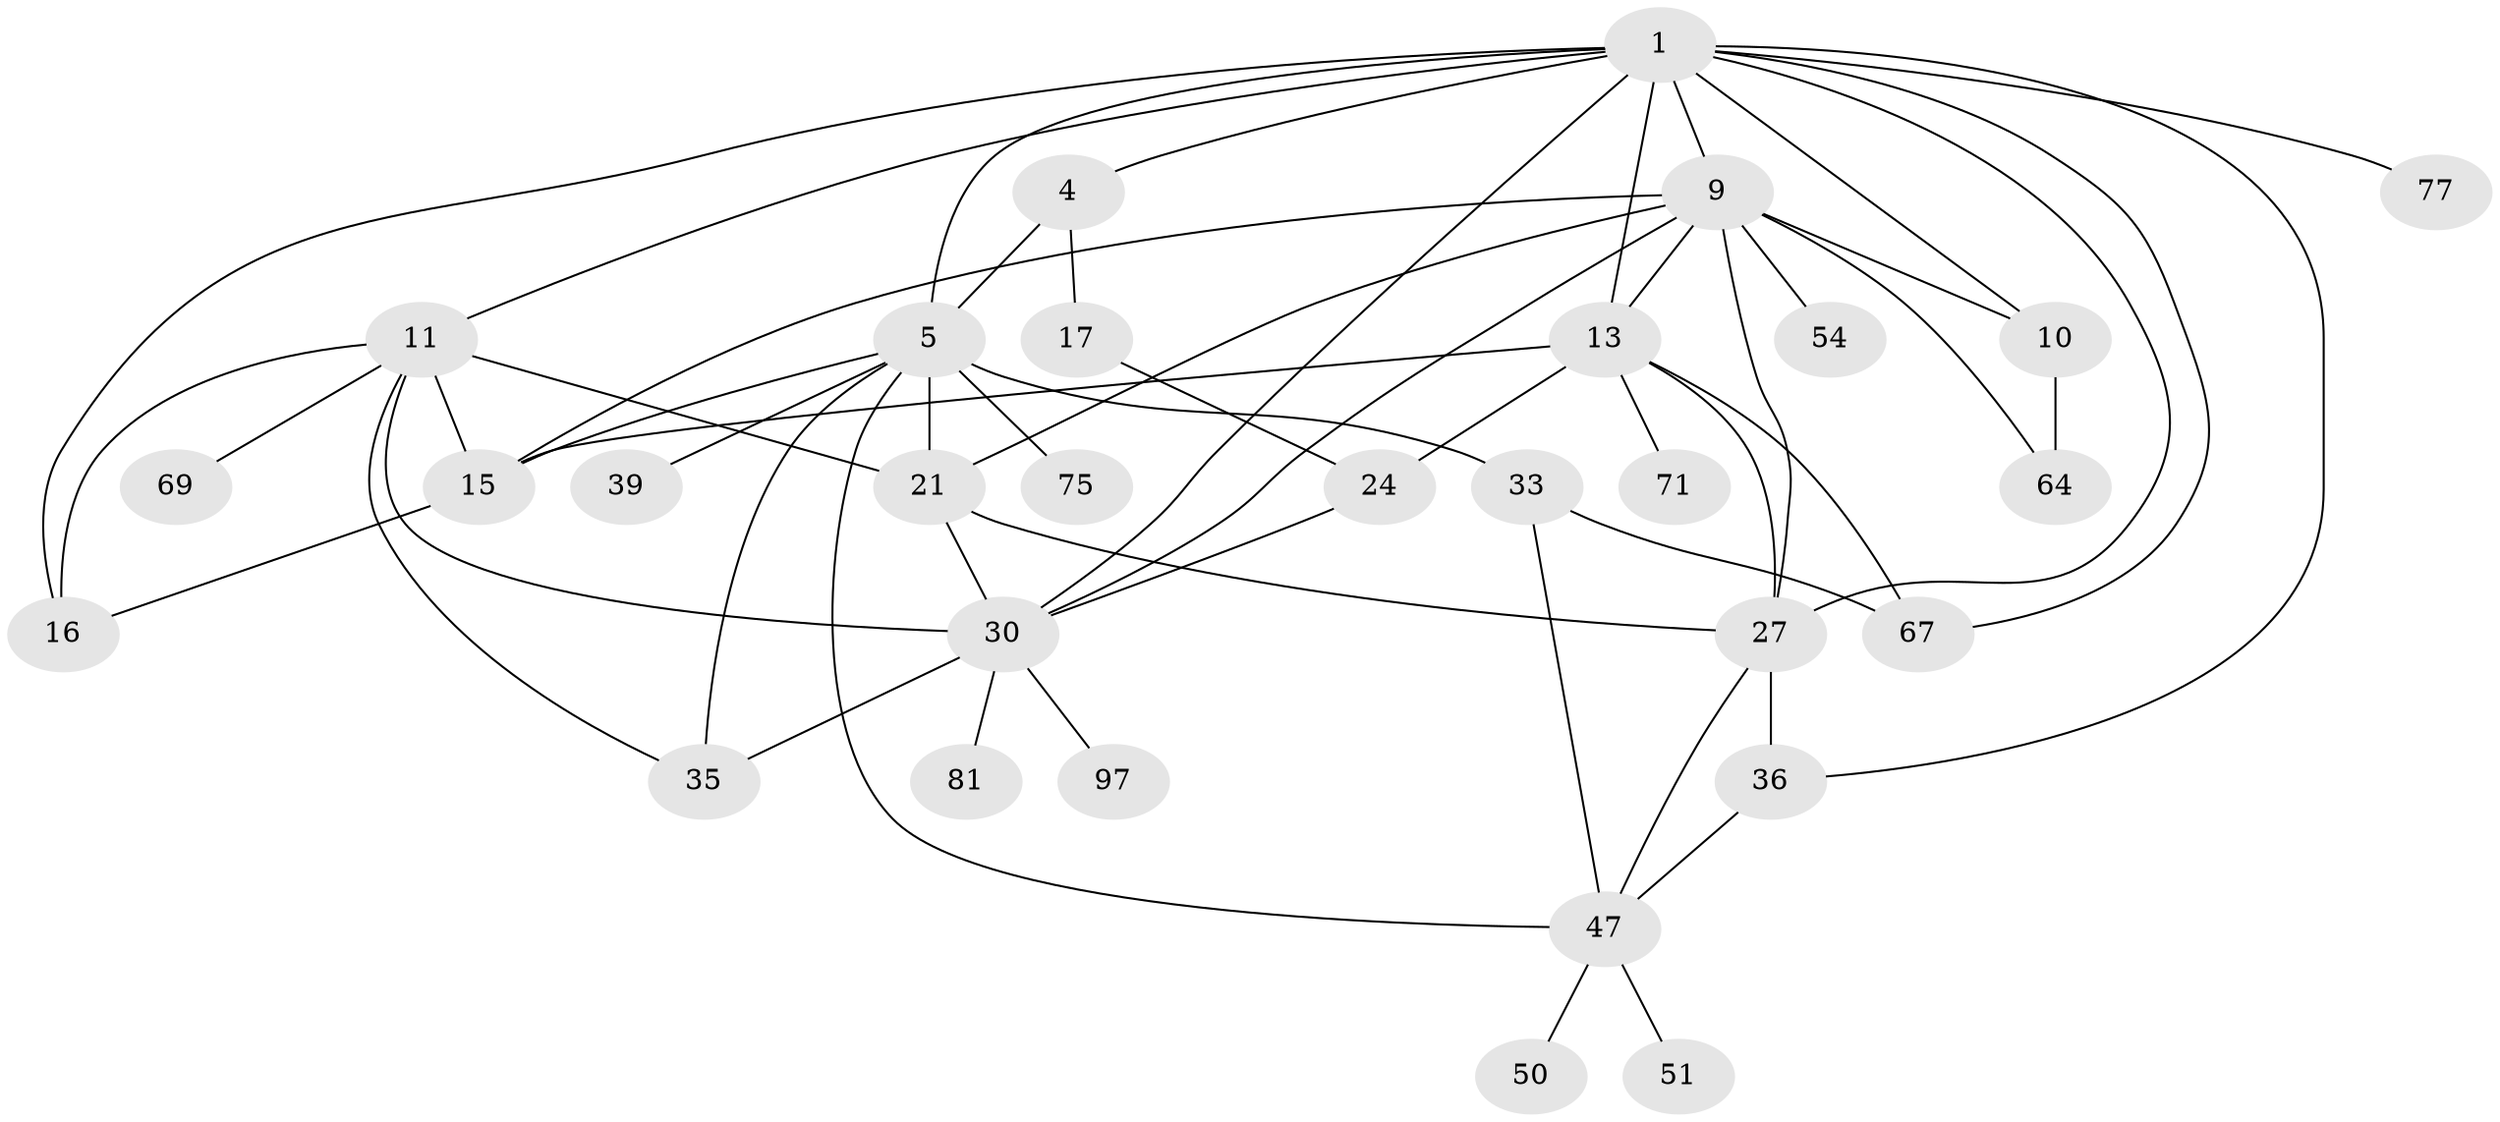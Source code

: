// original degree distribution, {7: 0.029411764705882353, 5: 0.0784313725490196, 4: 0.13725490196078433, 2: 0.3627450980392157, 6: 0.00980392156862745, 1: 0.23529411764705882, 3: 0.14705882352941177}
// Generated by graph-tools (version 1.1) at 2025/17/03/04/25 18:17:11]
// undirected, 30 vertices, 56 edges
graph export_dot {
graph [start="1"]
  node [color=gray90,style=filled];
  1 [super="+6+3+2+79"];
  4 [super="+89+7+14"];
  5 [super="+8"];
  9 [super="+40+18+12"];
  10 [super="+60"];
  11 [super="+29+23"];
  13 [super="+43+19+65+55"];
  15 [super="+22"];
  16 [super="+58"];
  17;
  21 [super="+86+41+92+74"];
  24 [super="+46+98"];
  27 [super="+56+44"];
  30 [super="+78+32+61"];
  33 [super="+49"];
  35;
  36 [super="+84"];
  39;
  47 [super="+48+73"];
  50 [super="+82"];
  51;
  54;
  64 [super="+99"];
  67 [super="+90+83"];
  69;
  71;
  75;
  77;
  81;
  97;
  1 -- 5;
  1 -- 10;
  1 -- 67;
  1 -- 11;
  1 -- 77;
  1 -- 30;
  1 -- 13 [weight=2];
  1 -- 4;
  1 -- 27;
  1 -- 9 [weight=2];
  1 -- 16;
  1 -- 36;
  4 -- 17;
  4 -- 5 [weight=2];
  5 -- 33;
  5 -- 35;
  5 -- 39;
  5 -- 75;
  5 -- 15;
  5 -- 47;
  5 -- 21;
  9 -- 54;
  9 -- 64;
  9 -- 10;
  9 -- 15;
  9 -- 21 [weight=2];
  9 -- 27;
  9 -- 30;
  9 -- 13;
  10 -- 64;
  11 -- 16;
  11 -- 21 [weight=2];
  11 -- 69;
  11 -- 35;
  11 -- 30;
  11 -- 15;
  13 -- 24;
  13 -- 71;
  13 -- 27;
  13 -- 67;
  13 -- 15;
  15 -- 16;
  17 -- 24;
  21 -- 27;
  21 -- 30;
  24 -- 30;
  27 -- 36;
  27 -- 47;
  30 -- 81;
  30 -- 97;
  30 -- 35;
  33 -- 67;
  33 -- 47;
  36 -- 47;
  47 -- 50;
  47 -- 51;
}
